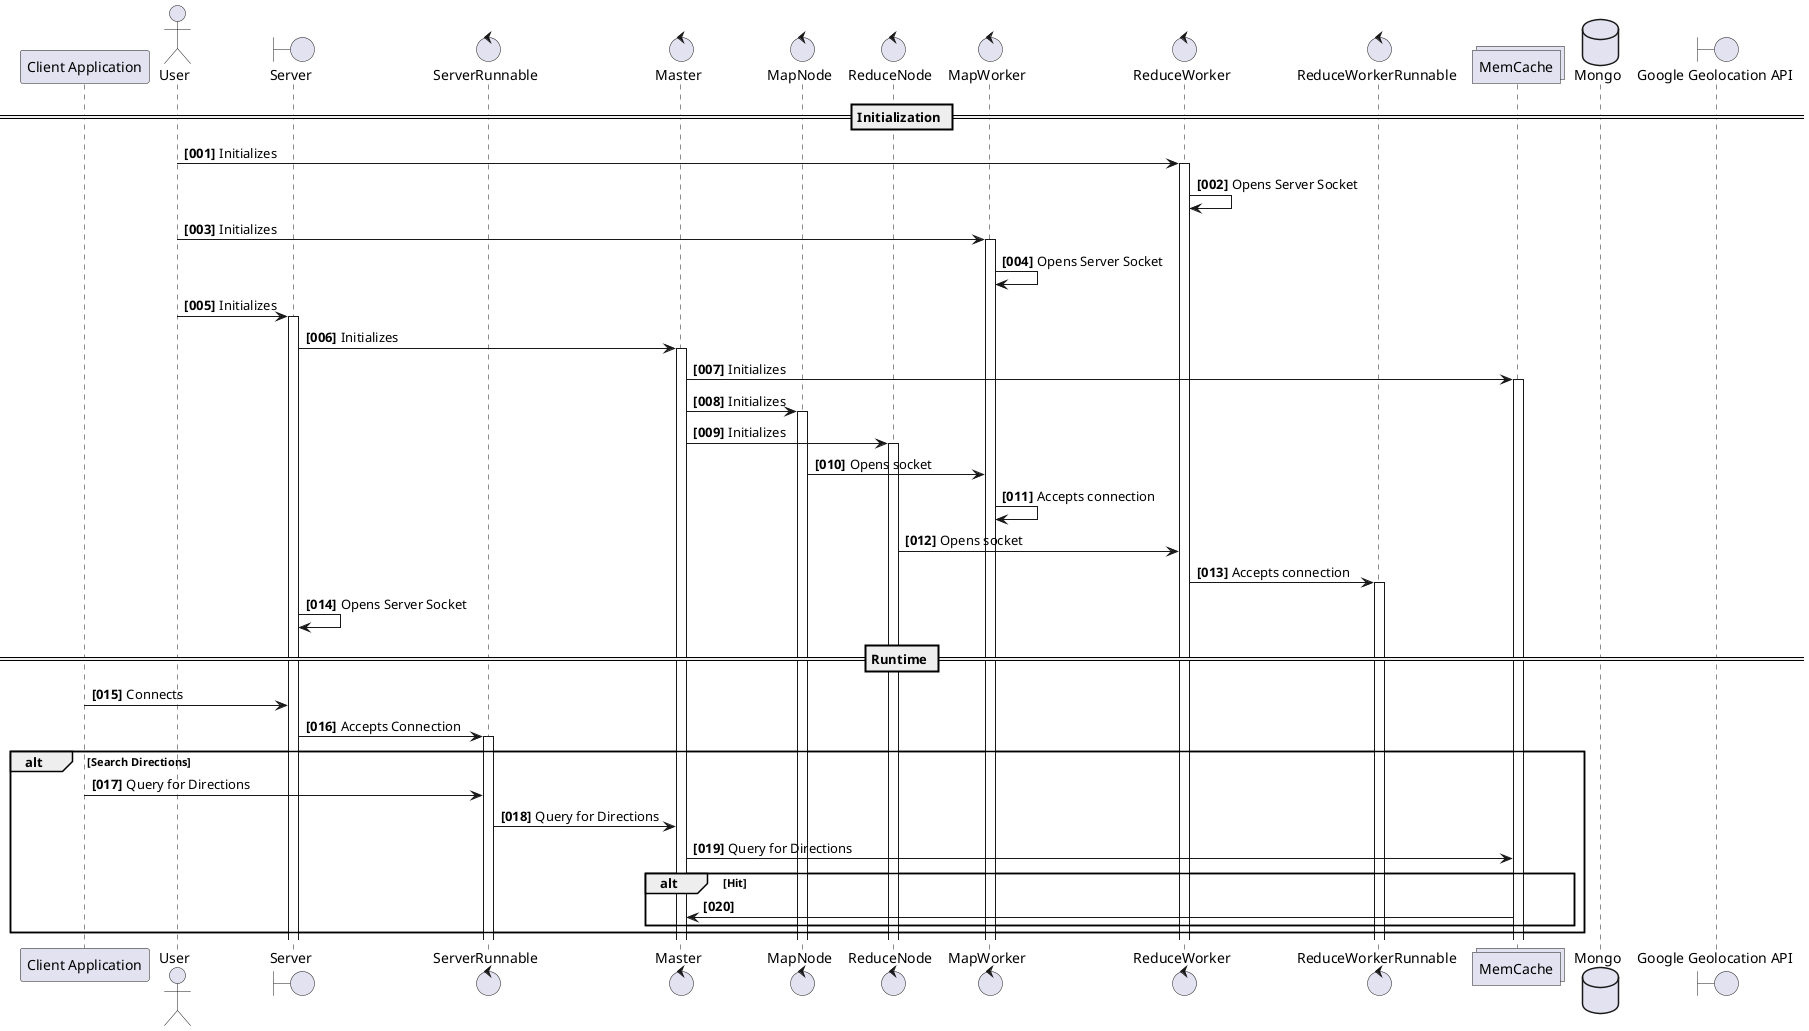 @startuml
participant "Client Application" as Client
actor User
boundary Server
control ServerRunnable
control Master
control MapNode
control ReduceNode
control MapWorker
control ReduceWorker
control ReduceWorkerRunnable
collections MemCache
database Mongo
boundary "Google Geolocation API" as GGA
autonumber "<b>[000]"

== Initialization ==

User -> ReduceWorker : Initializes
activate ReduceWorker

ReduceWorker -> ReduceWorker : Opens Server Socket

User -> MapWorker : Initializes
activate MapWorker

MapWorker -> MapWorker : Opens Server Socket

User -> Server: Initializes
activate Server

Server -> Master : Initializes
activate Master

Master -> MemCache : Initializes
activate MemCache

Master -> MapNode : Initializes
activate MapNode

Master -> ReduceNode : Initializes
activate ReduceNode

MapNode -> MapWorker : Opens socket

MapWorker -> MapWorker : Accepts connection

ReduceNode -> ReduceWorker : Opens socket

ReduceWorker -> ReduceWorkerRunnable : Accepts connection
activate ReduceWorkerRunnable

Server -> Server : Opens Server Socket

== Runtime ==

Client -> Server : Connects

Server -> ServerRunnable : Accepts Connection
activate ServerRunnable

alt Search Directions

Client -> ServerRunnable : Query for Directions

ServerRunnable -> Master : Query for Directions

Master -> MemCache : Query for Directions

alt Hit

MemCache -> Master :

end
end
@enduml